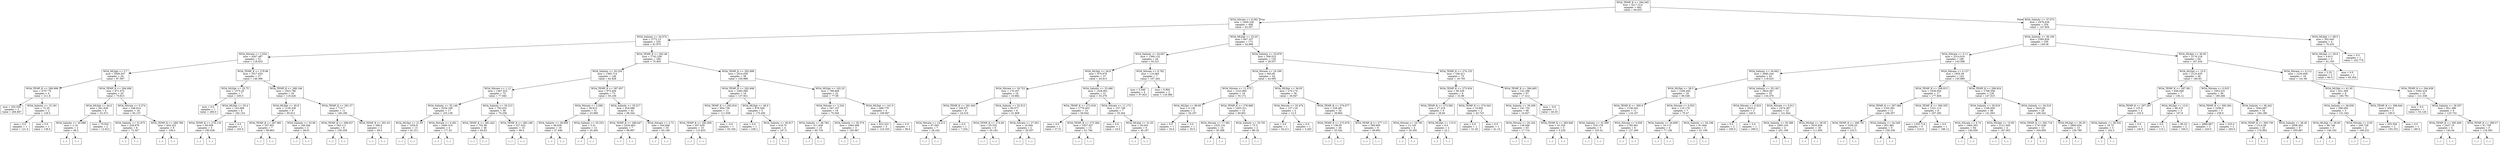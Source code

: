 digraph Tree {
node [shape=box] ;
0 [label="WOA_TEMP_K <= 294.265\nmse = 4217.514\nsamples = 662\nvalue = 94.833"] ;
1 [label="WOA_Nitrate <= 8.392\nmse = 2495.236\nsamples = 408\nvalue = 62.057"] ;
0 -> 1 [labeldistance=2.5, labelangle=45, headlabel="True"] ;
2 [label="WOA_Salinity <= 34.074\nmse = 2772.13\nsamples = 235\nvalue = 81.975"] ;
1 -> 2 ;
3 [label="WOA_Nitrate <= 2.554\nmse = 4267.487\nsamples = 51\nvalue = 118.633"] ;
2 -> 3 ;
4 [label="WOA_MLDpt <= 5.7\nmse = 3506.507\nsamples = 24\nvalue = 87.597"] ;
3 -> 4 ;
5 [label="WOA_TEMP_K <= 289.998\nmse = 4757.76\nsamples = 4\nvalue = 211.8"] ;
4 -> 5 ;
6 [label="mse = 355.556\nsamples = 2\nvalue = 266.667"] ;
5 -> 6 ;
7 [label="WOA_Salinity <= 15.181\nmse = 72.25\nsamples = 2\nvalue = 129.5"] ;
5 -> 7 ;
8 [label="mse = 0.0\nsamples = 1\nvalue = 121.0"] ;
7 -> 8 ;
9 [label="mse = 0.0\nsamples = 1\nvalue = 138.0"] ;
7 -> 9 ;
10 [label="WOA_TEMP_K <= 284.006\nmse = 971.074\nsamples = 20\nvalue = 70.813"] ;
4 -> 10 ;
11 [label="WOA_MLDpt <= 44.0\nmse = 341.929\nsamples = 4\nvalue = 32.472"] ;
10 -> 11 ;
12 [label="WOA_Salinity <= 26.088\nmse = 2.16\nsamples = 2\nvalue = 48.2"] ;
11 -> 12 ;
13 [label="(...)"] ;
12 -> 13 ;
14 [label="(...)"] ;
12 -> 14 ;
15 [label="mse = 70.932\nsamples = 2\nvalue = 12.812"] ;
11 -> 15 ;
16 [label="WOA_Nitrate <= 0.374\nmse = 548.914\nsamples = 16\nvalue = 83.137"] ;
10 -> 16 ;
17 [label="WOA_Salinity <= 31.675\nmse = 228.879\nsamples = 8\nvalue = 72.307"] ;
16 -> 17 ;
18 [label="(...)"] ;
17 -> 18 ;
21 [label="(...)"] ;
17 -> 21 ;
28 [label="WOA_TEMP_K <= 289.788\nmse = 454.222\nsamples = 8\nvalue = 106.0"] ;
16 -> 28 ;
29 [label="(...)"] ;
28 -> 29 ;
30 [label="(...)"] ;
28 -> 30 ;
41 [label="WOA_TEMP_K <= 279.96\nmse = 3317.633\nsamples = 27\nvalue = 146.366"] ;
3 -> 41 ;
42 [label="WOA_MLDpt <= 25.75\nmse = 1575.25\nsamples = 7\nvalue = 200.5"] ;
41 -> 42 ;
43 [label="mse = 0.0\nsamples = 1\nvalue = 280.0"] ;
42 -> 43 ;
44 [label="WOA_MLDpt <= 35.4\nmse = 143.669\nsamples = 6\nvalue = 182.154"] ;
42 -> 44 ;
45 [label="WOA_TEMP_K <= 278.116\nmse = 90.959\nsamples = 5\nvalue = 185.636"] ;
44 -> 45 ;
46 [label="(...)"] ;
45 -> 46 ;
51 [label="(...)"] ;
45 -> 51 ;
52 [label="mse = 0.0\nsamples = 1\nvalue = 163.0"] ;
44 -> 52 ;
53 [label="WOA_TEMP_K <= 288.146\nmse = 1923.786\nsamples = 20\nvalue = 118.426"] ;
41 -> 53 ;
54 [label="WOA_MLDpt <= 45.8\nmse = 1128.328\nsamples = 9\nvalue = 85.612"] ;
53 -> 54 ;
55 [label="WOA_TEMP_K <= 287.982\nmse = 357.951\nsamples = 7\nvalue = 99.863"] ;
54 -> 55 ;
56 [label="(...)"] ;
55 -> 56 ;
67 [label="(...)"] ;
55 -> 67 ;
68 [label="WOA_Salinity <= 33.06\nmse = 148.264\nsamples = 2\nvalue = 28.61"] ;
54 -> 68 ;
69 [label="(...)"] ;
68 -> 69 ;
70 [label="(...)"] ;
68 -> 70 ;
71 [label="WOA_TEMP_K <= 291.27\nmse = 713.7\nsamples = 11\nvalue = 149.189"] ;
53 -> 71 ;
72 [label="WOA_TEMP_K <= 289.027\nmse = 363.111\nsamples = 9\nvalue = 156.359"] ;
71 -> 72 ;
73 [label="(...)"] ;
72 -> 73 ;
74 [label="(...)"] ;
72 -> 74 ;
89 [label="WOA_TEMP_K <= 291.43\nmse = 289.0\nsamples = 2\nvalue = 99.0"] ;
71 -> 89 ;
90 [label="(...)"] ;
89 -> 90 ;
91 [label="(...)"] ;
89 -> 91 ;
92 [label="WOA_TEMP_K <= 292.48\nmse = 1742.238\nsamples = 184\nvalue = 70.405"] ;
2 -> 92 ;
93 [label="WOA_Salinity <= 35.234\nmse = 1385.714\nsamples = 146\nvalue = 62.828"] ;
92 -> 93 ;
94 [label="WOA_Nitrate <= 1.12\nmse = 1467.523\nsamples = 73\nvalue = 77.082"] ;
93 -> 94 ;
95 [label="WOA_Salinity <= 35.146\nmse = 3228.169\nsamples = 17\nvalue = 103.138"] ;
94 -> 95 ;
96 [label="WOA_MLDpt <= 21.05\nmse = 1054.8\nsamples = 13\nvalue = 81.311"] ;
95 -> 96 ;
97 [label="(...)"] ;
96 -> 97 ;
116 [label="(...)"] ;
96 -> 116 ;
121 [label="WOA_Nitrate <= 0.491\nmse = 3490.319\nsamples = 4\nvalue = 177.35"] ;
95 -> 121 ;
122 [label="(...)"] ;
121 -> 122 ;
123 [label="(...)"] ;
121 -> 123 ;
126 [label="WOA_Salinity <= 35.213\nmse = 782.032\nsamples = 56\nvalue = 70.258"] ;
94 -> 126 ;
127 [label="WOA_TEMP_K <= 281.442\nmse = 702.96\nsamples = 46\nvalue = 64.63"] ;
126 -> 127 ;
128 [label="(...)"] ;
127 -> 128 ;
149 [label="(...)"] ;
127 -> 149 ;
210 [label="WOA_TEMP_K <= 283.188\nmse = 227.022\nsamples = 10\nvalue = 98.4"] ;
126 -> 210 ;
211 [label="(...)"] ;
210 -> 211 ;
214 [label="(...)"] ;
210 -> 214 ;
215 [label="WOA_TEMP_K <= 287.657\nmse = 975.404\nsamples = 73\nvalue = 50.236"] ;
93 -> 215 ;
216 [label="WOA_Nitrate <= 3.588\nmse = 39.815\nsamples = 31\nvalue = 23.998"] ;
215 -> 216 ;
217 [label="WOA_Salinity <= 36.856\nmse = 48.639\nsamples = 19\nvalue = 27.448"] ;
216 -> 217 ;
218 [label="(...)"] ;
217 -> 218 ;
231 [label="(...)"] ;
217 -> 231 ;
238 [label="WOA_Salinity <= 35.253\nmse = 5.31\nsamples = 12\nvalue = 20.404"] ;
216 -> 238 ;
239 [label="(...)"] ;
238 -> 239 ;
240 [label="(...)"] ;
238 -> 240 ;
245 [label="WOA_Salinity <= 35.517\nmse = 818.086\nsamples = 42\nvalue = 68.344"] ;
215 -> 245 ;
246 [label="WOA_TEMP_K <= 289.647\nmse = 2434.663\nsamples = 7\nvalue = 96.897"] ;
245 -> 246 ;
247 [label="(...)"] ;
246 -> 247 ;
248 [label="(...)"] ;
246 -> 248 ;
257 [label="WOA_Nitrate <= 2.72\nmse = 344.846\nsamples = 35\nvalue = 63.109"] ;
245 -> 257 ;
258 [label="(...)"] ;
257 -> 258 ;
311 [label="(...)"] ;
257 -> 311 ;
314 [label="WOA_TEMP_K <= 292.898\nmse = 2014.039\nsamples = 38\nvalue = 100.988"] ;
92 -> 314 ;
315 [label="WOA_TEMP_K <= 292.848\nmse = 1692.099\nsamples = 16\nvalue = 137.921"] ;
314 -> 315 ;
316 [label="WOA_TEMP_K <= 292.816\nmse = 604.736\nsamples = 11\nvalue = 111.936"] ;
315 -> 316 ;
317 [label="WOA_TEMP_K <= 292.695\nmse = 457.639\nsamples = 10\nvalue = 115.833"] ;
316 -> 317 ;
318 [label="(...)"] ;
317 -> 318 ;
323 [label="(...)"] ;
317 -> 323 ;
328 [label="mse = -0.0\nsamples = 1\nvalue = 65.164"] ;
316 -> 328 ;
329 [label="WOA_MLDpt <= 46.0\nmse = 878.549\nsamples = 5\nvalue = 175.456"] ;
315 -> 329 ;
330 [label="mse = 0.0\nsamples = 1\nvalue = 239.1"] ;
329 -> 330 ;
331 [label="WOA_Salinity <= 36.617\nmse = 418.75\nsamples = 4\nvalue = 167.5"] ;
329 -> 331 ;
332 [label="(...)"] ;
331 -> 332 ;
333 [label="(...)"] ;
331 -> 333 ;
334 [label="WOA_MLDpt <= 102.25\nmse = 768.609\nsamples = 22\nvalue = 77.09"] ;
314 -> 334 ;
335 [label="WOA_Nitrate <= 3.334\nmse = 547.107\nsamples = 18\nvalue = 70.045"] ;
334 -> 335 ;
336 [label="WOA_Salinity <= 36.784\nmse = 311.639\nsamples = 15\nvalue = 65.734"] ;
335 -> 336 ;
337 [label="(...)"] ;
336 -> 337 ;
358 [label="(...)"] ;
336 -> 358 ;
361 [label="WOA_Salinity <= 35.574\nmse = 1064.098\nsamples = 3\nvalue = 105.967"] ;
335 -> 361 ;
362 [label="(...)"] ;
361 -> 362 ;
363 [label="(...)"] ;
361 -> 363 ;
364 [label="WOA_MLDpt <= 141.0\nmse = 489.779\nsamples = 4\nvalue = 109.967"] ;
334 -> 364 ;
365 [label="mse = 622.222\nsamples = 3\nvalue = 123.333"] ;
364 -> 365 ;
366 [label="mse = 0.0\nsamples = 1\nvalue = 96.6"] ;
364 -> 366 ;
367 [label="WOA_MLDpt <= 33.25\nmse = 847.107\nsamples = 173\nvalue = 34.988"] ;
1 -> 367 ;
368 [label="WOA_Salinity <= 34.657\nmse = 1369.132\nsamples = 44\nvalue = 55.221"] ;
367 -> 368 ;
369 [label="WOA_MLDpt <= 28.8\nmse = 970.976\nsamples = 37\nvalue = 44.813"] ;
368 -> 369 ;
370 [label="WOA_Nitrate <= 19.723\nmse = 170.207\nsamples = 16\nvalue = 33.882"] ;
369 -> 370 ;
371 [label="WOA_TEMP_K <= 281.403\nmse = 108.971\nsamples = 8\nvalue = 24.516"] ;
370 -> 371 ;
372 [label="WOA_Nitrate <= 14.213\nmse = 87.093\nsamples = 7\nvalue = 26.242"] ;
371 -> 372 ;
373 [label="(...)"] ;
372 -> 373 ;
374 [label="(...)"] ;
372 -> 374 ;
375 [label="mse = 0.0\nsamples = 1\nvalue = 7.254"] ;
371 -> 375 ;
376 [label="WOA_Salinity <= 33.513\nmse = 84.977\nsamples = 8\nvalue = 41.808"] ;
370 -> 376 ;
377 [label="WOA_TEMP_K <= 274.06\nmse = 55.532\nsamples = 6\nvalue = 45.183"] ;
376 -> 377 ;
378 [label="(...)"] ;
377 -> 378 ;
379 [label="(...)"] ;
377 -> 379 ;
380 [label="WOA_Nitrate <= 27.001\nmse = 18.564\nsamples = 2\nvalue = 30.557"] ;
376 -> 380 ;
381 [label="(...)"] ;
380 -> 381 ;
382 [label="(...)"] ;
380 -> 382 ;
383 [label="WOA_Salinity <= 33.486\nmse = 1426.801\nsamples = 21\nvalue = 53.276"] ;
369 -> 383 ;
384 [label="WOA_TEMP_K <= 272.918\nmse = 1779.403\nsamples = 14\nvalue = 60.644"] ;
383 -> 384 ;
385 [label="mse = 0.0\nsamples = 1\nvalue = 37.51"] ;
384 -> 385 ;
386 [label="WOA_TEMP_K <= 273.384\nmse = 1837.437\nsamples = 13\nvalue = 61.746"] ;
384 -> 386 ;
387 [label="(...)"] ;
386 -> 387 ;
388 [label="(...)"] ;
386 -> 388 ;
389 [label="WOA_Nitrate <= 11.173\nmse = 107.749\nsamples = 7\nvalue = 35.264"] ;
383 -> 389 ;
390 [label="mse = 0.0\nsamples = 1\nvalue = 18.0"] ;
389 -> 390 ;
391 [label="WOA_MLDpt <= 31.05\nmse = 29.043\nsamples = 6\nvalue = 40.197"] ;
389 -> 391 ;
392 [label="(...)"] ;
391 -> 392 ;
395 [label="(...)"] ;
391 -> 395 ;
402 [label="WOA_Nitrate <= 9.782\nmse = 110.065\nsamples = 7\nvalue = 107.262"] ;
368 -> 402 ;
403 [label="mse = 5.046\nsamples = 4\nvalue = 97.823"] ;
402 -> 403 ;
404 [label="mse = 0.904\nsamples = 3\nvalue = 118.588"] ;
402 -> 404 ;
405 [label="WOA_Salinity <= 33.879\nmse = 508.523\nsamples = 129\nvalue = 28.537"] ;
367 -> 405 ;
406 [label="WOA_Nitrate <= 19.199\nmse = 665.85\nsamples = 54\nvalue = 43.095"] ;
405 -> 406 ;
407 [label="WOA_Nitrate <= 11.575\nmse = 1222.965\nsamples = 18\nvalue = 55.172"] ;
406 -> 407 ;
408 [label="WOA_MLDpt <= 99.85\nmse = 0.139\nsamples = 2\nvalue = 34.167"] ;
407 -> 408 ;
409 [label="mse = 0.0\nsamples = 1\nvalue = 34.0"] ;
408 -> 409 ;
410 [label="mse = 0.0\nsamples = 1\nvalue = 35.0"] ;
408 -> 410 ;
411 [label="WOA_TEMP_K <= 278.868\nmse = 1403.311\nsamples = 16\nvalue = 60.901"] ;
407 -> 411 ;
412 [label="WOA_Nitrate <= 17.381\nmse = 1525.132\nsamples = 14\nvalue = 55.288"] ;
411 -> 412 ;
413 [label="(...)"] ;
412 -> 413 ;
414 [label="(...)"] ;
412 -> 414 ;
419 [label="WOA_Salinity <= 33.761\nmse = 75.3\nsamples = 2\nvalue = 86.16"] ;
411 -> 419 ;
420 [label="(...)"] ;
419 -> 420 ;
421 [label="(...)"] ;
419 -> 421 ;
422 [label="WOA_MLDpt <= 36.05\nmse = 270.174\nsamples = 36\nvalue = 36.947"] ;
406 -> 422 ;
423 [label="WOA_Nitrate <= 20.474\nmse = 157.116\nsamples = 2\nvalue = 12.5"] ;
422 -> 423 ;
424 [label="mse = 0.0\nsamples = 1\nvalue = 34.211"] ;
423 -> 424 ;
425 [label="mse = 0.0\nsamples = 1\nvalue = 5.263"] ;
423 -> 425 ;
426 [label="WOA_TEMP_K <= 274.677\nmse = 228.491\nsamples = 34\nvalue = 38.864"] ;
422 -> 426 ;
427 [label="WOA_TEMP_K <= 273.976\nmse = 138.05\nsamples = 26\nvalue = 35.542"] ;
426 -> 427 ;
428 [label="(...)"] ;
427 -> 428 ;
467 [label="(...)"] ;
427 -> 467 ;
474 [label="WOA_TEMP_K <= 277.111\nmse = 369.965\nsamples = 8\nvalue = 49.662"] ;
426 -> 474 ;
475 [label="(...)"] ;
474 -> 475 ;
480 [label="(...)"] ;
474 -> 480 ;
489 [label="WOA_TEMP_K <= 274.135\nmse = 166.411\nsamples = 75\nvalue = 18.793"] ;
405 -> 489 ;
490 [label="WOA_TEMP_K <= 273.934\nmse = 90.529\nsamples = 8\nvalue = 32.98"] ;
489 -> 490 ;
491 [label="WOA_TEMP_K <= 273.582\nmse = 27.219\nsamples = 6\nvalue = 26.84"] ;
490 -> 491 ;
492 [label="WOA_Nitrate <= 16.793\nmse = 12.145\nsamples = 4\nvalue = 30.395"] ;
491 -> 492 ;
493 [label="(...)"] ;
492 -> 493 ;
494 [label="(...)"] ;
492 -> 494 ;
499 [label="WOA_MLDpt <= 115.0\nmse = 8.0\nsamples = 2\nvalue = 22.1"] ;
491 -> 499 ;
500 [label="(...)"] ;
499 -> 500 ;
501 [label="(...)"] ;
499 -> 501 ;
502 [label="WOA_TEMP_K <= 274.043\nmse = 19.892\nsamples = 2\nvalue = 43.725"] ;
490 -> 502 ;
503 [label="mse = 0.0\nsamples = 1\nvalue = 51.45"] ;
502 -> 503 ;
504 [label="mse = 0.0\nsamples = 1\nvalue = 41.15"] ;
502 -> 504 ;
505 [label="WOA_TEMP_K <= 284.665\nmse = 152.298\nsamples = 67\nvalue = 17.412"] ;
489 -> 505 ;
506 [label="WOA_Salinity <= 35.458\nmse = 141.732\nsamples = 66\nvalue = 16.927"] ;
505 -> 506 ;
507 [label="WOA_Nitrate <= 20.164\nmse = 138.646\nsamples = 63\nvalue = 17.714"] ;
506 -> 507 ;
508 [label="(...)"] ;
507 -> 508 ;
545 [label="(...)"] ;
507 -> 545 ;
580 [label="WOA_TEMP_K <= 283.846\nmse = 41.525\nsamples = 3\nvalue = 5.229"] ;
506 -> 580 ;
581 [label="(...)"] ;
580 -> 581 ;
584 [label="(...)"] ;
580 -> 584 ;
585 [label="mse = -0.0\nsamples = 1\nvalue = 44.35"] ;
505 -> 585 ;
586 [label="WOA_Salinity <= 37.073\nmse = 2476.028\nsamples = 254\nvalue = 147.604"] ;
0 -> 586 [labeldistance=2.5, labelangle=-45, headlabel="False"] ;
587 [label="WOA_Salinity <= 36.195\nmse = 2385.826\nsamples = 250\nvalue = 149.38"] ;
586 -> 587 ;
588 [label="WOA_Nitrate <= 0.11\nmse = 2314.919\nsamples = 186\nvalue = 143.586"] ;
587 -> 588 ;
589 [label="WOA_Salinity <= 34.942\nmse = 3080.244\nsamples = 43\nvalue = 118.625"] ;
588 -> 589 ;
590 [label="WOA_MLDpt <= 38.5\nmse = 1206.445\nsamples = 18\nvalue = 96.548"] ;
589 -> 590 ;
591 [label="WOA_TEMP_K <= 300.9\nmse = 1136.042\nsamples = 11\nvalue = 116.107"] ;
590 -> 591 ;
592 [label="WOA_Salinity <= 32.599\nmse = 316.178\nsamples = 5\nvalue = 103.41"] ;
591 -> 592 ;
593 [label="(...)"] ;
592 -> 593 ;
594 [label="(...)"] ;
592 -> 594 ;
599 [label="WOA_Nitrate <= 0.059\nmse = 1785.961\nsamples = 6\nvalue = 137.269"] ;
591 -> 599 ;
600 [label="(...)"] ;
599 -> 600 ;
609 [label="(...)"] ;
599 -> 609 ;
610 [label="WOA_Nitrate <= 0.053\nmse = 110.179\nsamples = 7\nvalue = 70.47"] ;
590 -> 610 ;
611 [label="WOA_Salinity <= 34.858\nmse = 16.113\nsamples = 4\nvalue = 77.156"] ;
610 -> 611 ;
612 [label="(...)"] ;
611 -> 612 ;
617 [label="(...)"] ;
611 -> 617 ;
618 [label="WOA_Salinity <= 34.198\nmse = 91.664\nsamples = 3\nvalue = 61.109"] ;
610 -> 618 ;
619 [label="(...)"] ;
618 -> 619 ;
620 [label="(...)"] ;
618 -> 620 ;
623 [label="WOA_Salinity <= 35.145\nmse = 3824.367\nsamples = 25\nvalue = 134.476"] ;
589 -> 623 ;
624 [label="WOA_Nitrate <= 0.023\nmse = 2025.0\nsamples = 3\nvalue = 245.0"] ;
623 -> 624 ;
625 [label="mse = 0.0\nsamples = 2\nvalue = 200.0"] ;
624 -> 625 ;
626 [label="mse = 0.0\nsamples = 1\nvalue = 290.0"] ;
624 -> 626 ;
627 [label="WOA_Nitrate <= 0.011\nmse = 2474.387\nsamples = 22\nvalue = 121.844"] ;
623 -> 627 ;
628 [label="WOA_Salinity <= 35.388\nmse = 1865.104\nsamples = 4\nvalue = 201.199"] ;
627 -> 628 ;
629 [label="(...)"] ;
628 -> 629 ;
630 [label="(...)"] ;
628 -> 630 ;
635 [label="WOA_MLDpt <= 28.55\nmse = 1635.626\nsamples = 18\nvalue = 111.605"] ;
627 -> 635 ;
636 [label="(...)"] ;
635 -> 636 ;
647 [label="(...)"] ;
635 -> 647 ;
664 [label="WOA_Nitrate <= 0.137\nmse = 1855.39\nsamples = 143\nvalue = 150.889"] ;
588 -> 664 ;
665 [label="WOA_TEMP_K <= 298.913\nmse = 1636.934\nsamples = 17\nvalue = 177.606"] ;
664 -> 665 ;
666 [label="WOA_TEMP_K <= 297.084\nmse = 1332.561\nsamples = 11\nvalue = 166.307"] ;
665 -> 666 ;
667 [label="WOA_TEMP_K <= 296.761\nmse = 1056.25\nsamples = 2\nvalue = 232.5"] ;
666 -> 667 ;
668 [label="(...)"] ;
667 -> 668 ;
669 [label="(...)"] ;
667 -> 669 ;
670 [label="WOA_Salinity <= 34.249\nmse = 851.881\nsamples = 9\nvalue = 159.339"] ;
666 -> 670 ;
671 [label="(...)"] ;
670 -> 671 ;
674 [label="(...)"] ;
670 -> 674 ;
679 [label="WOA_TEMP_K <= 300.355\nmse = 1221.112\nsamples = 6\nvalue = 207.265"] ;
665 -> 679 ;
680 [label="mse = 1335.714\nsamples = 5\nvalue = 210.0"] ;
679 -> 680 ;
681 [label="mse = 0.0\nsamples = 1\nvalue = 188.12"] ;
679 -> 681 ;
682 [label="WOA_TEMP_K <= 299.624\nmse = 1768.558\nsamples = 126\nvalue = 147.015"] ;
664 -> 682 ;
683 [label="WOA_Salinity <= 35.919\nmse = 1166.656\nsamples = 98\nvalue = 141.563"] ;
682 -> 683 ;
684 [label="WOA_Nitrate <= 6.74\nmse = 1064.393\nsamples = 94\nvalue = 140.059"] ;
683 -> 684 ;
685 [label="(...)"] ;
684 -> 685 ;
824 [label="(...)"] ;
684 -> 824 ;
825 [label="WOA_MLDpt <= 15.95\nmse = 2121.845\nsamples = 4\nvalue = 187.003"] ;
683 -> 825 ;
826 [label="(...)"] ;
825 -> 826 ;
827 [label="(...)"] ;
825 -> 827 ;
832 [label="WOA_Salinity <= 34.516\nmse = 3423.69\nsamples = 28\nvalue = 166.342"] ;
682 -> 832 ;
833 [label="WOA_TEMP_K <= 302.716\nmse = 1747.636\nsamples = 13\nvalue = 204.695"] ;
832 -> 833 ;
834 [label="(...)"] ;
833 -> 834 ;
853 [label="(...)"] ;
833 -> 853 ;
854 [label="WOA_MLDpt <= 30.35\nmse = 2860.654\nsamples = 15\nvalue = 139.789"] ;
832 -> 854 ;
855 [label="(...)"] ;
854 -> 855 ;
860 [label="(...)"] ;
854 -> 860 ;
883 [label="WOA_MLDpt <= 40.05\nmse = 2176.218\nsamples = 64\nvalue = 167.434"] ;
587 -> 883 ;
884 [label="WOA_MLDpt <= 15.0\nmse = 2123.635\nsamples = 46\nvalue = 180.83"] ;
883 -> 884 ;
885 [label="WOA_TEMP_K <= 297.361\nmse = 649.048\nsamples = 7\nvalue = 136.12"] ;
884 -> 885 ;
886 [label="WOA_TEMP_K <= 297.267\nmse = 125.0\nsamples = 4\nvalue = 155.0"] ;
885 -> 886 ;
887 [label="WOA_Salinity <= 36.532\nmse = 18.75\nsamples = 3\nvalue = 162.5"] ;
886 -> 887 ;
888 [label="(...)"] ;
887 -> 888 ;
889 [label="(...)"] ;
887 -> 889 ;
890 [label="mse = 0.0\nsamples = 1\nvalue = 140.0"] ;
886 -> 890 ;
891 [label="WOA_MLDpt <= 13.9\nmse = 98.415\nsamples = 3\nvalue = 107.8"] ;
885 -> 891 ;
892 [label="mse = 0.0\nsamples = 1\nvalue = 115.1"] ;
891 -> 892 ;
893 [label="mse = 90.25\nsamples = 2\nvalue = 100.5"] ;
891 -> 893 ;
894 [label="WOA_Nitrate <= 0.025\nmse = 1953.531\nsamples = 39\nvalue = 189.266"] ;
884 -> 894 ;
895 [label="WOA_TEMP_K <= 300.284\nmse = 2296.0\nsamples = 5\nvalue = 238.0"] ;
894 -> 895 ;
896 [label="mse = 2866.667\nsamples = 3\nvalue = 220.0"] ;
895 -> 896 ;
897 [label="mse = 225.0\nsamples = 2\nvalue = 265.0"] ;
895 -> 897 ;
898 [label="WOA_Salinity <= 36.442\nmse = 1644.687\nsamples = 34\nvalue = 184.189"] ;
894 -> 898 ;
899 [label="WOA_TEMP_K <= 300.736\nmse = 1314.58\nsamples = 25\nvalue = 176.963"] ;
898 -> 899 ;
900 [label="(...)"] ;
899 -> 900 ;
913 [label="(...)"] ;
899 -> 913 ;
916 [label="WOA_Salinity <= 36.45\nmse = 2008.462\nsamples = 9\nvalue = 205.867"] ;
898 -> 916 ;
917 [label="(...)"] ;
916 -> 917 ;
918 [label="(...)"] ;
916 -> 918 ;
925 [label="WOA_Nitrate <= 0.112\nmse = 1230.839\nsamples = 18\nvalue = 141.06"] ;
883 -> 925 ;
926 [label="WOA_MLDpt <= 61.95\nmse = 621.369\nsamples = 8\nvalue = 160.781"] ;
925 -> 926 ;
927 [label="WOA_Salinity <= 36.839\nmse = 299.056\nsamples = 5\nvalue = 151.042"] ;
926 -> 927 ;
928 [label="WOA_MLDpt <= 56.85\nmse = 86.746\nsamples = 3\nvalue = 140.192"] ;
927 -> 928 ;
929 [label="(...)"] ;
928 -> 929 ;
930 [label="(...)"] ;
928 -> 930 ;
933 [label="WOA_Nitrate <= 0.05\nmse = 200.728\nsamples = 2\nvalue = 166.232"] ;
927 -> 933 ;
934 [label="(...)"] ;
933 -> 934 ;
935 [label="(...)"] ;
933 -> 935 ;
936 [label="WOA_TEMP_K <= 296.644\nmse = 450.0\nsamples = 3\nvalue = 190.0"] ;
926 -> 936 ;
937 [label="mse = 555.556\nsamples = 2\nvalue = 193.333"] ;
936 -> 937 ;
938 [label="mse = 0.0\nsamples = 1\nvalue = 180.0"] ;
936 -> 938 ;
939 [label="WOA_TEMP_K <= 294.638\nmse = 1062.416\nsamples = 10\nvalue = 121.338"] ;
925 -> 939 ;
940 [label="mse = 0.0\nsamples = 1\nvalue = 55.126"] ;
939 -> 940 ;
941 [label="WOA_Salinity <= 36.557\nmse = 821.489\nsamples = 9\nvalue = 125.752"] ;
939 -> 941 ;
942 [label="WOA_TEMP_K <= 295.006\nmse = 2437.15\nsamples = 4\nvalue = 145.44"] ;
941 -> 942 ;
943 [label="(...)"] ;
942 -> 943 ;
944 [label="(...)"] ;
942 -> 944 ;
947 [label="WOA_TEMP_K <= 299.57\nmse = 41.759\nsamples = 5\nvalue = 118.593"] ;
941 -> 947 ;
948 [label="(...)"] ;
947 -> 948 ;
955 [label="(...)"] ;
947 -> 955 ;
956 [label="WOA_MLDpt <= 68.5\nmse = 302.645\nsamples = 4\nvalue = 70.435"] ;
586 -> 956 ;
957 [label="WOA_MLDpt <= 29.6\nmse = 4.813\nsamples = 3\nvalue = 61.193"] ;
956 -> 957 ;
958 [label="mse = 2.25\nsamples = 2\nvalue = 60.5"] ;
957 -> 958 ;
959 [label="mse = 0.0\nsamples = 1\nvalue = 65.354"] ;
957 -> 959 ;
960 [label="mse = 0.0\nsamples = 1\nvalue = 102.779"] ;
956 -> 960 ;
}
